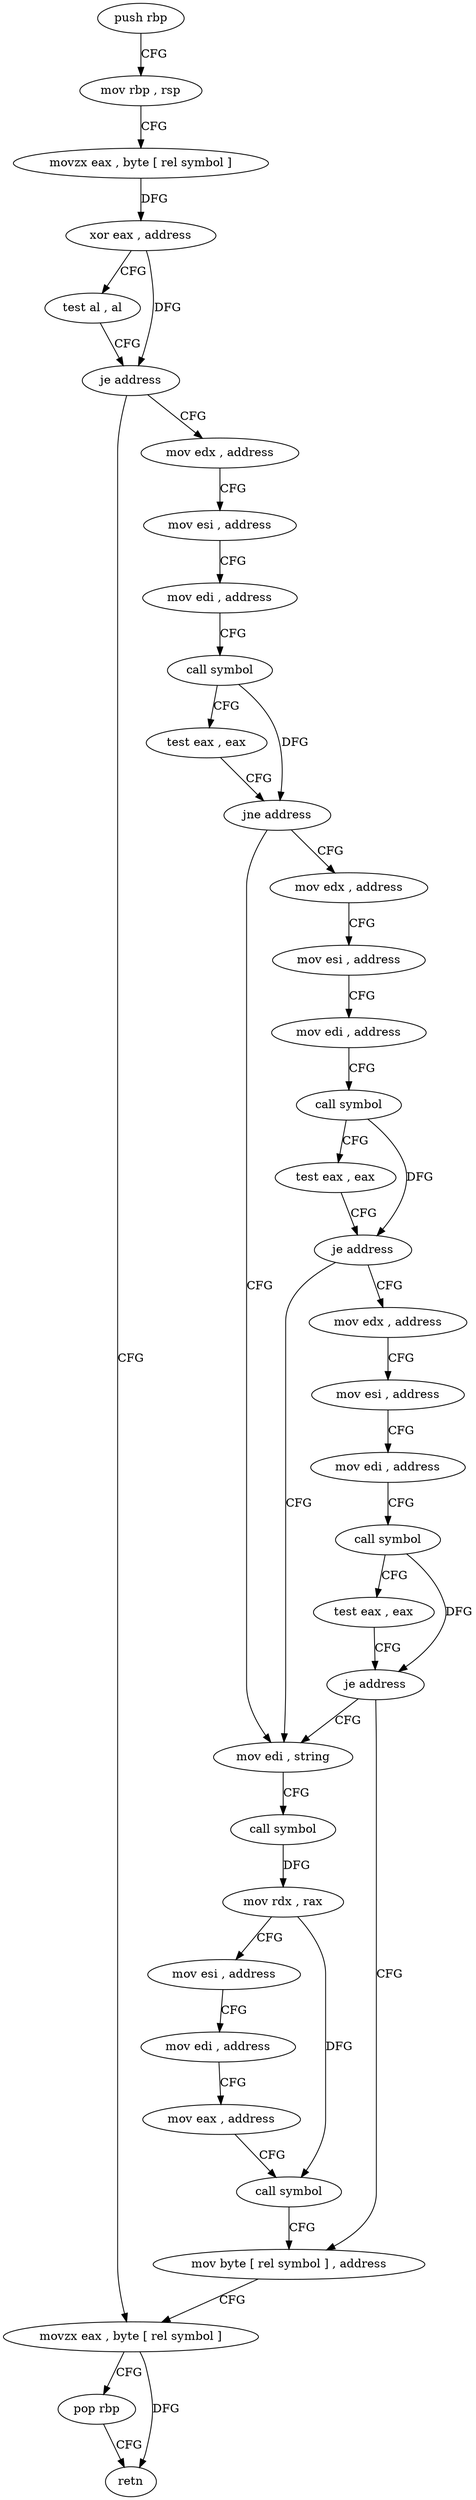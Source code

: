 digraph "func" {
"4260533" [label = "push rbp" ]
"4260534" [label = "mov rbp , rsp" ]
"4260537" [label = "movzx eax , byte [ rel symbol ]" ]
"4260544" [label = "xor eax , address" ]
"4260547" [label = "test al , al" ]
"4260549" [label = "je address" ]
"4260663" [label = "movzx eax , byte [ rel symbol ]" ]
"4260551" [label = "mov edx , address" ]
"4260670" [label = "pop rbp" ]
"4260671" [label = "retn" ]
"4260556" [label = "mov esi , address" ]
"4260561" [label = "mov edi , address" ]
"4260566" [label = "call symbol" ]
"4260571" [label = "test eax , eax" ]
"4260573" [label = "jne address" ]
"4260623" [label = "mov edi , string" ]
"4260575" [label = "mov edx , address" ]
"4260628" [label = "call symbol" ]
"4260633" [label = "mov rdx , rax" ]
"4260636" [label = "mov esi , address" ]
"4260641" [label = "mov edi , address" ]
"4260646" [label = "mov eax , address" ]
"4260651" [label = "call symbol" ]
"4260656" [label = "mov byte [ rel symbol ] , address" ]
"4260580" [label = "mov esi , address" ]
"4260585" [label = "mov edi , address" ]
"4260590" [label = "call symbol" ]
"4260595" [label = "test eax , eax" ]
"4260597" [label = "je address" ]
"4260599" [label = "mov edx , address" ]
"4260604" [label = "mov esi , address" ]
"4260609" [label = "mov edi , address" ]
"4260614" [label = "call symbol" ]
"4260619" [label = "test eax , eax" ]
"4260621" [label = "je address" ]
"4260533" -> "4260534" [ label = "CFG" ]
"4260534" -> "4260537" [ label = "CFG" ]
"4260537" -> "4260544" [ label = "DFG" ]
"4260544" -> "4260547" [ label = "CFG" ]
"4260544" -> "4260549" [ label = "DFG" ]
"4260547" -> "4260549" [ label = "CFG" ]
"4260549" -> "4260663" [ label = "CFG" ]
"4260549" -> "4260551" [ label = "CFG" ]
"4260663" -> "4260670" [ label = "CFG" ]
"4260663" -> "4260671" [ label = "DFG" ]
"4260551" -> "4260556" [ label = "CFG" ]
"4260670" -> "4260671" [ label = "CFG" ]
"4260556" -> "4260561" [ label = "CFG" ]
"4260561" -> "4260566" [ label = "CFG" ]
"4260566" -> "4260571" [ label = "CFG" ]
"4260566" -> "4260573" [ label = "DFG" ]
"4260571" -> "4260573" [ label = "CFG" ]
"4260573" -> "4260623" [ label = "CFG" ]
"4260573" -> "4260575" [ label = "CFG" ]
"4260623" -> "4260628" [ label = "CFG" ]
"4260575" -> "4260580" [ label = "CFG" ]
"4260628" -> "4260633" [ label = "DFG" ]
"4260633" -> "4260636" [ label = "CFG" ]
"4260633" -> "4260651" [ label = "DFG" ]
"4260636" -> "4260641" [ label = "CFG" ]
"4260641" -> "4260646" [ label = "CFG" ]
"4260646" -> "4260651" [ label = "CFG" ]
"4260651" -> "4260656" [ label = "CFG" ]
"4260656" -> "4260663" [ label = "CFG" ]
"4260580" -> "4260585" [ label = "CFG" ]
"4260585" -> "4260590" [ label = "CFG" ]
"4260590" -> "4260595" [ label = "CFG" ]
"4260590" -> "4260597" [ label = "DFG" ]
"4260595" -> "4260597" [ label = "CFG" ]
"4260597" -> "4260623" [ label = "CFG" ]
"4260597" -> "4260599" [ label = "CFG" ]
"4260599" -> "4260604" [ label = "CFG" ]
"4260604" -> "4260609" [ label = "CFG" ]
"4260609" -> "4260614" [ label = "CFG" ]
"4260614" -> "4260619" [ label = "CFG" ]
"4260614" -> "4260621" [ label = "DFG" ]
"4260619" -> "4260621" [ label = "CFG" ]
"4260621" -> "4260656" [ label = "CFG" ]
"4260621" -> "4260623" [ label = "CFG" ]
}
